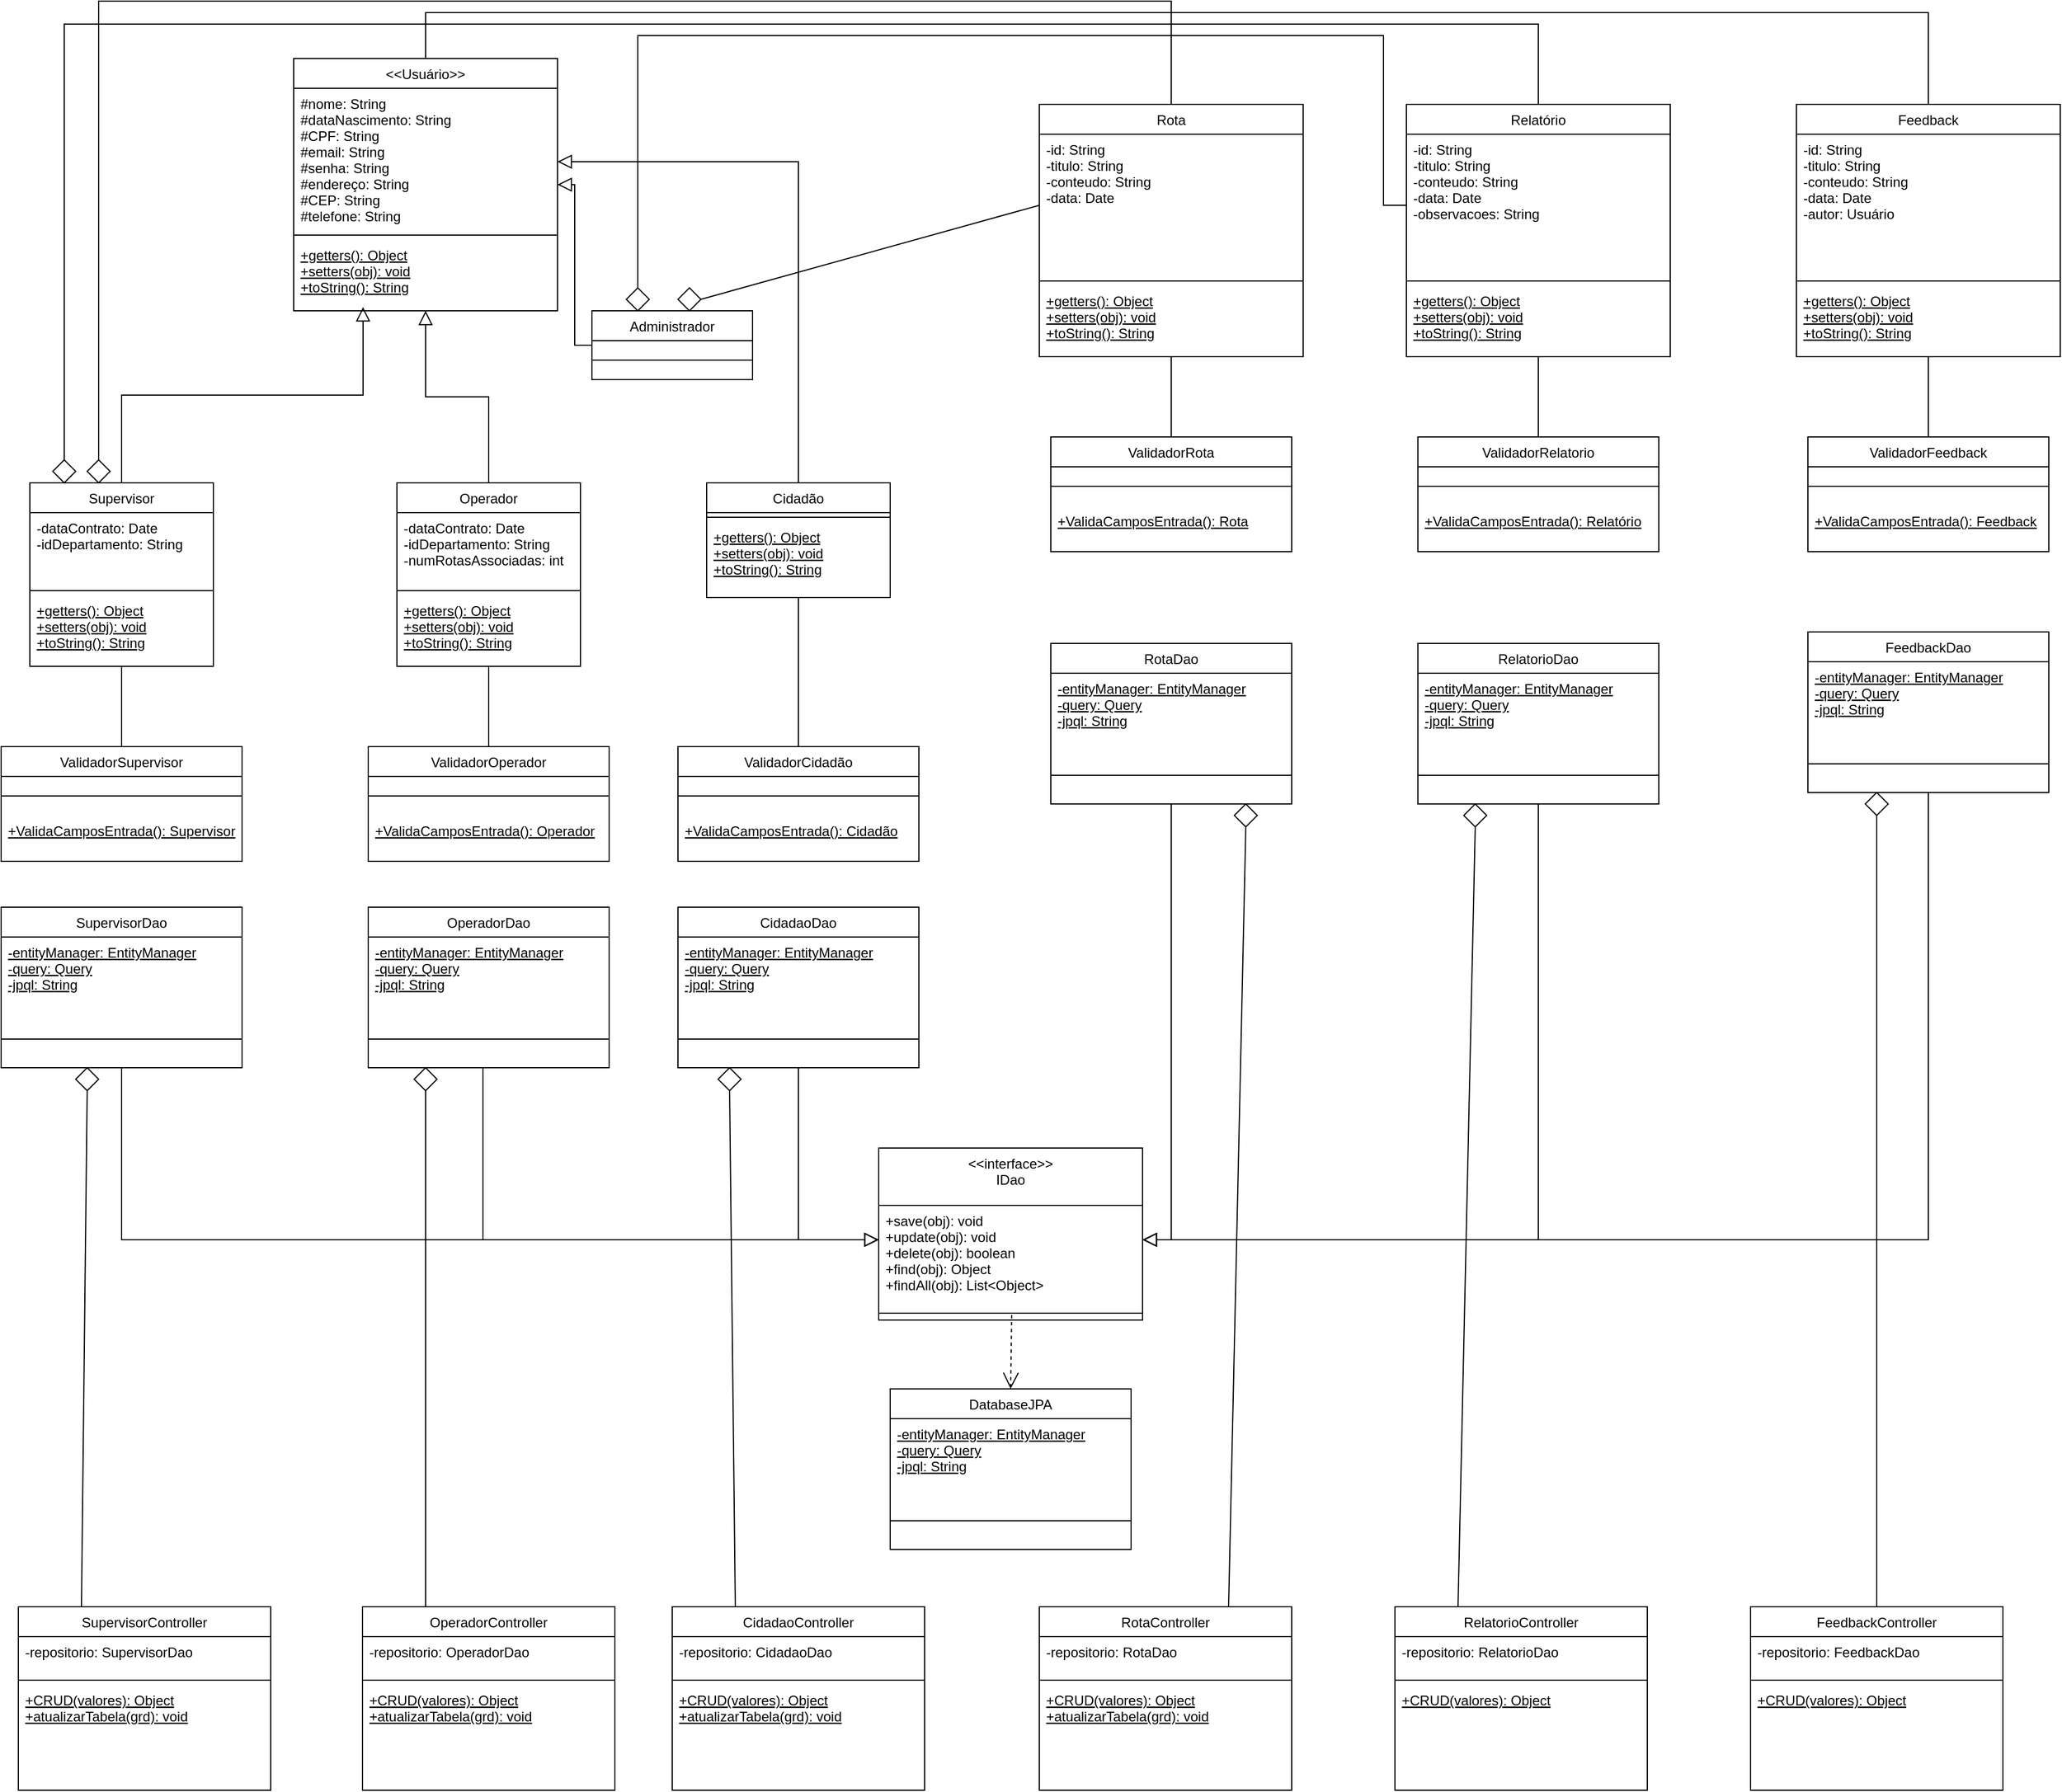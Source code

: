 <mxfile version="24.8.4">
  <diagram id="C5RBs43oDa-KdzZeNtuy" name="Page-1">
    <mxGraphModel dx="1885" dy="1033" grid="1" gridSize="10" guides="1" tooltips="1" connect="1" arrows="1" fold="1" page="1" pageScale="1" pageWidth="3300" pageHeight="4681" math="0" shadow="0">
      <root>
        <mxCell id="WIyWlLk6GJQsqaUBKTNV-0" />
        <mxCell id="WIyWlLk6GJQsqaUBKTNV-1" parent="WIyWlLk6GJQsqaUBKTNV-0" />
        <mxCell id="Er0_yB_5rbTC_ETRwour-0" value="&lt;&lt;Usuário&gt;&gt;" style="swimlane;fontStyle=0;align=center;verticalAlign=top;childLayout=stackLayout;horizontal=1;startSize=26;horizontalStack=0;resizeParent=1;resizeLast=0;collapsible=1;marginBottom=0;rounded=0;shadow=0;strokeWidth=1;" vertex="1" parent="WIyWlLk6GJQsqaUBKTNV-1">
          <mxGeometry x="840" y="60" width="230" height="220" as="geometry">
            <mxRectangle x="130" y="380" width="160" height="26" as="alternateBounds" />
          </mxGeometry>
        </mxCell>
        <mxCell id="Er0_yB_5rbTC_ETRwour-1" value="#nome: String&#xa;#dataNascimento: String&#xa;#CPF: String&#xa;#email: String&#xa;#senha: String&#xa;#endereço: String&#xa;#CEP: String&#xa;#telefone: String" style="text;align=left;verticalAlign=top;spacingLeft=4;spacingRight=4;overflow=hidden;rotatable=0;points=[[0,0.5],[1,0.5]];portConstraint=eastwest;" vertex="1" parent="Er0_yB_5rbTC_ETRwour-0">
          <mxGeometry y="26" width="230" height="124" as="geometry" />
        </mxCell>
        <mxCell id="Er0_yB_5rbTC_ETRwour-3" value="" style="line;html=1;strokeWidth=1;align=left;verticalAlign=middle;spacingTop=-1;spacingLeft=3;spacingRight=3;rotatable=0;labelPosition=right;points=[];portConstraint=eastwest;" vertex="1" parent="Er0_yB_5rbTC_ETRwour-0">
          <mxGeometry y="150" width="230" height="8" as="geometry" />
        </mxCell>
        <mxCell id="Er0_yB_5rbTC_ETRwour-4" value="+getters(): Object&#xa;+setters(obj): void&#xa;+toString(): String&#xa;" style="text;align=left;verticalAlign=top;spacingLeft=4;spacingRight=4;overflow=hidden;rotatable=0;points=[[0,0.5],[1,0.5]];portConstraint=eastwest;fontStyle=4" vertex="1" parent="Er0_yB_5rbTC_ETRwour-0">
          <mxGeometry y="158" width="230" height="62" as="geometry" />
        </mxCell>
        <mxCell id="Er0_yB_5rbTC_ETRwour-6" value="" style="endArrow=block;endSize=10;endFill=0;shadow=0;strokeWidth=1;rounded=0;curved=0;edgeStyle=elbowEdgeStyle;elbow=vertical;" edge="1" parent="WIyWlLk6GJQsqaUBKTNV-1" source="Er0_yB_5rbTC_ETRwour-7" target="Er0_yB_5rbTC_ETRwour-0">
          <mxGeometry width="160" relative="1" as="geometry">
            <mxPoint x="490" y="410" as="sourcePoint" />
            <mxPoint x="660" y="310" as="targetPoint" />
          </mxGeometry>
        </mxCell>
        <mxCell id="Er0_yB_5rbTC_ETRwour-7" value="Administrador" style="swimlane;fontStyle=0;align=center;verticalAlign=top;childLayout=stackLayout;horizontal=1;startSize=26;horizontalStack=0;resizeParent=1;resizeLast=0;collapsible=1;marginBottom=0;rounded=0;shadow=0;strokeWidth=1;" vertex="1" parent="WIyWlLk6GJQsqaUBKTNV-1">
          <mxGeometry x="1100" y="280" width="140" height="60" as="geometry">
            <mxRectangle x="130" y="380" width="160" height="26" as="alternateBounds" />
          </mxGeometry>
        </mxCell>
        <mxCell id="Er0_yB_5rbTC_ETRwour-10" value="" style="line;html=1;strokeWidth=1;align=left;verticalAlign=middle;spacingTop=-1;spacingLeft=3;spacingRight=3;rotatable=0;labelPosition=right;points=[];portConstraint=eastwest;" vertex="1" parent="Er0_yB_5rbTC_ETRwour-7">
          <mxGeometry y="26" width="140" height="34" as="geometry" />
        </mxCell>
        <mxCell id="Er0_yB_5rbTC_ETRwour-14" value="" style="endArrow=block;endSize=10;endFill=0;shadow=0;strokeWidth=1;rounded=0;curved=0;edgeStyle=elbowEdgeStyle;elbow=vertical;entryX=0.263;entryY=0.948;entryDx=0;entryDy=0;entryPerimeter=0;" edge="1" parent="WIyWlLk6GJQsqaUBKTNV-1" source="Er0_yB_5rbTC_ETRwour-15" target="Er0_yB_5rbTC_ETRwour-4">
          <mxGeometry width="160" relative="1" as="geometry">
            <mxPoint x="850" y="430" as="sourcePoint" />
            <mxPoint x="995" y="310" as="targetPoint" />
          </mxGeometry>
        </mxCell>
        <mxCell id="Er0_yB_5rbTC_ETRwour-15" value="Supervisor" style="swimlane;fontStyle=0;align=center;verticalAlign=top;childLayout=stackLayout;horizontal=1;startSize=26;horizontalStack=0;resizeParent=1;resizeLast=0;collapsible=1;marginBottom=0;rounded=0;shadow=0;strokeWidth=1;" vertex="1" parent="WIyWlLk6GJQsqaUBKTNV-1">
          <mxGeometry x="610" y="430" width="160" height="160" as="geometry">
            <mxRectangle x="130" y="380" width="160" height="26" as="alternateBounds" />
          </mxGeometry>
        </mxCell>
        <mxCell id="Er0_yB_5rbTC_ETRwour-16" value="-dataContrato: Date&#xa;-idDepartamento: String" style="text;align=left;verticalAlign=top;spacingLeft=4;spacingRight=4;overflow=hidden;rotatable=0;points=[[0,0.5],[1,0.5]];portConstraint=eastwest;" vertex="1" parent="Er0_yB_5rbTC_ETRwour-15">
          <mxGeometry y="26" width="160" height="64" as="geometry" />
        </mxCell>
        <mxCell id="Er0_yB_5rbTC_ETRwour-17" value="" style="line;html=1;strokeWidth=1;align=left;verticalAlign=middle;spacingTop=-1;spacingLeft=3;spacingRight=3;rotatable=0;labelPosition=right;points=[];portConstraint=eastwest;" vertex="1" parent="Er0_yB_5rbTC_ETRwour-15">
          <mxGeometry y="90" width="160" height="8" as="geometry" />
        </mxCell>
        <mxCell id="Er0_yB_5rbTC_ETRwour-18" value="+getters(): Object&#xa;+setters(obj): void&#xa;+toString(): String&#xa;" style="text;align=left;verticalAlign=top;spacingLeft=4;spacingRight=4;overflow=hidden;rotatable=0;points=[[0,0.5],[1,0.5]];portConstraint=eastwest;fontStyle=4" vertex="1" parent="Er0_yB_5rbTC_ETRwour-15">
          <mxGeometry y="98" width="160" height="62" as="geometry" />
        </mxCell>
        <mxCell id="Er0_yB_5rbTC_ETRwour-19" value="" style="endArrow=block;endSize=10;endFill=0;shadow=0;strokeWidth=1;rounded=0;curved=0;edgeStyle=elbowEdgeStyle;elbow=vertical;" edge="1" parent="WIyWlLk6GJQsqaUBKTNV-1" source="Er0_yB_5rbTC_ETRwour-20" target="Er0_yB_5rbTC_ETRwour-0">
          <mxGeometry width="160" relative="1" as="geometry">
            <mxPoint x="1295" y="440" as="sourcePoint" />
            <mxPoint x="690" y="290" as="targetPoint" />
          </mxGeometry>
        </mxCell>
        <mxCell id="Er0_yB_5rbTC_ETRwour-20" value="Operador" style="swimlane;fontStyle=0;align=center;verticalAlign=top;childLayout=stackLayout;horizontal=1;startSize=26;horizontalStack=0;resizeParent=1;resizeLast=0;collapsible=1;marginBottom=0;rounded=0;shadow=0;strokeWidth=1;" vertex="1" parent="WIyWlLk6GJQsqaUBKTNV-1">
          <mxGeometry x="930" y="430" width="160" height="160" as="geometry">
            <mxRectangle x="130" y="380" width="160" height="26" as="alternateBounds" />
          </mxGeometry>
        </mxCell>
        <mxCell id="Er0_yB_5rbTC_ETRwour-21" value="-dataContrato: Date&#xa;-idDepartamento: String&#xa;-numRotasAssociadas: int" style="text;align=left;verticalAlign=top;spacingLeft=4;spacingRight=4;overflow=hidden;rotatable=0;points=[[0,0.5],[1,0.5]];portConstraint=eastwest;" vertex="1" parent="Er0_yB_5rbTC_ETRwour-20">
          <mxGeometry y="26" width="160" height="64" as="geometry" />
        </mxCell>
        <mxCell id="Er0_yB_5rbTC_ETRwour-22" value="" style="line;html=1;strokeWidth=1;align=left;verticalAlign=middle;spacingTop=-1;spacingLeft=3;spacingRight=3;rotatable=0;labelPosition=right;points=[];portConstraint=eastwest;" vertex="1" parent="Er0_yB_5rbTC_ETRwour-20">
          <mxGeometry y="90" width="160" height="8" as="geometry" />
        </mxCell>
        <mxCell id="Er0_yB_5rbTC_ETRwour-23" value="+getters(): Object&#xa;+setters(obj): void&#xa;+toString(): String&#xa;" style="text;align=left;verticalAlign=top;spacingLeft=4;spacingRight=4;overflow=hidden;rotatable=0;points=[[0,0.5],[1,0.5]];portConstraint=eastwest;fontStyle=4" vertex="1" parent="Er0_yB_5rbTC_ETRwour-20">
          <mxGeometry y="98" width="160" height="62" as="geometry" />
        </mxCell>
        <mxCell id="Er0_yB_5rbTC_ETRwour-28" value="" style="endArrow=block;endSize=10;endFill=0;shadow=0;strokeWidth=1;rounded=0;curved=0;edgeStyle=elbowEdgeStyle;elbow=vertical;exitX=0.5;exitY=0;exitDx=0;exitDy=0;" edge="1" parent="WIyWlLk6GJQsqaUBKTNV-1" source="Er0_yB_5rbTC_ETRwour-30" target="Er0_yB_5rbTC_ETRwour-1">
          <mxGeometry width="160" relative="1" as="geometry">
            <mxPoint x="965" y="220" as="sourcePoint" />
            <mxPoint x="800" y="80" as="targetPoint" />
            <Array as="points">
              <mxPoint x="1280" y="150" />
            </Array>
          </mxGeometry>
        </mxCell>
        <mxCell id="Er0_yB_5rbTC_ETRwour-30" value="Cidadão" style="swimlane;fontStyle=0;align=center;verticalAlign=top;childLayout=stackLayout;horizontal=1;startSize=26;horizontalStack=0;resizeParent=1;resizeLast=0;collapsible=1;marginBottom=0;rounded=0;shadow=0;strokeWidth=1;" vertex="1" parent="WIyWlLk6GJQsqaUBKTNV-1">
          <mxGeometry x="1200" y="430" width="160" height="100" as="geometry">
            <mxRectangle x="130" y="380" width="160" height="26" as="alternateBounds" />
          </mxGeometry>
        </mxCell>
        <mxCell id="Er0_yB_5rbTC_ETRwour-32" value="" style="line;html=1;strokeWidth=1;align=left;verticalAlign=middle;spacingTop=-1;spacingLeft=3;spacingRight=3;rotatable=0;labelPosition=right;points=[];portConstraint=eastwest;" vertex="1" parent="Er0_yB_5rbTC_ETRwour-30">
          <mxGeometry y="26" width="160" height="8" as="geometry" />
        </mxCell>
        <mxCell id="Er0_yB_5rbTC_ETRwour-33" value="+getters(): Object&#xa;+setters(obj): void&#xa;+toString(): String&#xa;" style="text;align=left;verticalAlign=top;spacingLeft=4;spacingRight=4;overflow=hidden;rotatable=0;points=[[0,0.5],[1,0.5]];portConstraint=eastwest;fontStyle=4" vertex="1" parent="Er0_yB_5rbTC_ETRwour-30">
          <mxGeometry y="34" width="160" height="62" as="geometry" />
        </mxCell>
        <mxCell id="Er0_yB_5rbTC_ETRwour-35" value="ValidadorOperador" style="swimlane;fontStyle=0;align=center;verticalAlign=top;childLayout=stackLayout;horizontal=1;startSize=26;horizontalStack=0;resizeParent=1;resizeLast=0;collapsible=1;marginBottom=0;rounded=0;shadow=0;strokeWidth=1;" vertex="1" parent="WIyWlLk6GJQsqaUBKTNV-1">
          <mxGeometry x="905" y="660" width="210" height="100" as="geometry">
            <mxRectangle x="130" y="380" width="160" height="26" as="alternateBounds" />
          </mxGeometry>
        </mxCell>
        <mxCell id="Er0_yB_5rbTC_ETRwour-36" value="" style="line;html=1;strokeWidth=1;align=left;verticalAlign=middle;spacingTop=-1;spacingLeft=3;spacingRight=3;rotatable=0;labelPosition=right;points=[];portConstraint=eastwest;" vertex="1" parent="Er0_yB_5rbTC_ETRwour-35">
          <mxGeometry y="26" width="210" height="34" as="geometry" />
        </mxCell>
        <mxCell id="Er0_yB_5rbTC_ETRwour-37" value="+ValidaCamposEntrada(): Operador&#xa;" style="text;align=left;verticalAlign=top;spacingLeft=4;spacingRight=4;overflow=hidden;rotatable=0;points=[[0,0.5],[1,0.5]];portConstraint=eastwest;fontStyle=4" vertex="1" parent="Er0_yB_5rbTC_ETRwour-35">
          <mxGeometry y="60" width="210" height="30" as="geometry" />
        </mxCell>
        <mxCell id="Er0_yB_5rbTC_ETRwour-38" value="ValidadorSupervisor" style="swimlane;fontStyle=0;align=center;verticalAlign=top;childLayout=stackLayout;horizontal=1;startSize=26;horizontalStack=0;resizeParent=1;resizeLast=0;collapsible=1;marginBottom=0;rounded=0;shadow=0;strokeWidth=1;" vertex="1" parent="WIyWlLk6GJQsqaUBKTNV-1">
          <mxGeometry x="585" y="660" width="210" height="100" as="geometry">
            <mxRectangle x="130" y="380" width="160" height="26" as="alternateBounds" />
          </mxGeometry>
        </mxCell>
        <mxCell id="Er0_yB_5rbTC_ETRwour-39" value="" style="line;html=1;strokeWidth=1;align=left;verticalAlign=middle;spacingTop=-1;spacingLeft=3;spacingRight=3;rotatable=0;labelPosition=right;points=[];portConstraint=eastwest;" vertex="1" parent="Er0_yB_5rbTC_ETRwour-38">
          <mxGeometry y="26" width="210" height="34" as="geometry" />
        </mxCell>
        <mxCell id="Er0_yB_5rbTC_ETRwour-40" value="+ValidaCamposEntrada(): Supervisor&#xa;" style="text;align=left;verticalAlign=top;spacingLeft=4;spacingRight=4;overflow=hidden;rotatable=0;points=[[0,0.5],[1,0.5]];portConstraint=eastwest;fontStyle=4" vertex="1" parent="Er0_yB_5rbTC_ETRwour-38">
          <mxGeometry y="60" width="210" height="30" as="geometry" />
        </mxCell>
        <mxCell id="Er0_yB_5rbTC_ETRwour-41" value="ValidadorCidadão" style="swimlane;fontStyle=0;align=center;verticalAlign=top;childLayout=stackLayout;horizontal=1;startSize=26;horizontalStack=0;resizeParent=1;resizeLast=0;collapsible=1;marginBottom=0;rounded=0;shadow=0;strokeWidth=1;" vertex="1" parent="WIyWlLk6GJQsqaUBKTNV-1">
          <mxGeometry x="1175" y="660" width="210" height="100" as="geometry">
            <mxRectangle x="130" y="380" width="160" height="26" as="alternateBounds" />
          </mxGeometry>
        </mxCell>
        <mxCell id="Er0_yB_5rbTC_ETRwour-42" value="" style="line;html=1;strokeWidth=1;align=left;verticalAlign=middle;spacingTop=-1;spacingLeft=3;spacingRight=3;rotatable=0;labelPosition=right;points=[];portConstraint=eastwest;" vertex="1" parent="Er0_yB_5rbTC_ETRwour-41">
          <mxGeometry y="26" width="210" height="34" as="geometry" />
        </mxCell>
        <mxCell id="Er0_yB_5rbTC_ETRwour-43" value="+ValidaCamposEntrada(): Cidadão&#xa;" style="text;align=left;verticalAlign=top;spacingLeft=4;spacingRight=4;overflow=hidden;rotatable=0;points=[[0,0.5],[1,0.5]];portConstraint=eastwest;fontStyle=4" vertex="1" parent="Er0_yB_5rbTC_ETRwour-41">
          <mxGeometry y="60" width="210" height="30" as="geometry" />
        </mxCell>
        <mxCell id="Er0_yB_5rbTC_ETRwour-44" value="" style="endArrow=none;html=1;rounded=0;exitX=0.5;exitY=0;exitDx=0;exitDy=0;entryX=0.5;entryY=1;entryDx=0;entryDy=0;entryPerimeter=0;" edge="1" parent="WIyWlLk6GJQsqaUBKTNV-1" source="Er0_yB_5rbTC_ETRwour-38" target="Er0_yB_5rbTC_ETRwour-18">
          <mxGeometry width="50" height="50" relative="1" as="geometry">
            <mxPoint x="970" y="620" as="sourcePoint" />
            <mxPoint x="1020" y="570" as="targetPoint" />
          </mxGeometry>
        </mxCell>
        <mxCell id="Er0_yB_5rbTC_ETRwour-45" value="" style="endArrow=none;html=1;rounded=0;" edge="1" parent="WIyWlLk6GJQsqaUBKTNV-1" source="Er0_yB_5rbTC_ETRwour-35" target="Er0_yB_5rbTC_ETRwour-23">
          <mxGeometry width="50" height="50" relative="1" as="geometry">
            <mxPoint x="970" y="620" as="sourcePoint" />
            <mxPoint x="1020" y="570" as="targetPoint" />
          </mxGeometry>
        </mxCell>
        <mxCell id="Er0_yB_5rbTC_ETRwour-46" value="" style="endArrow=none;html=1;rounded=0;entryX=0.5;entryY=1;entryDx=0;entryDy=0;" edge="1" parent="WIyWlLk6GJQsqaUBKTNV-1" source="Er0_yB_5rbTC_ETRwour-41" target="Er0_yB_5rbTC_ETRwour-30">
          <mxGeometry width="50" height="50" relative="1" as="geometry">
            <mxPoint x="1260" y="640" as="sourcePoint" />
            <mxPoint x="1310" y="590" as="targetPoint" />
          </mxGeometry>
        </mxCell>
        <mxCell id="Er0_yB_5rbTC_ETRwour-47" value="Feedback" style="swimlane;fontStyle=0;align=center;verticalAlign=top;childLayout=stackLayout;horizontal=1;startSize=26;horizontalStack=0;resizeParent=1;resizeLast=0;collapsible=1;marginBottom=0;rounded=0;shadow=0;strokeWidth=1;" vertex="1" parent="WIyWlLk6GJQsqaUBKTNV-1">
          <mxGeometry x="2150" y="100" width="230" height="220" as="geometry">
            <mxRectangle x="130" y="380" width="160" height="26" as="alternateBounds" />
          </mxGeometry>
        </mxCell>
        <mxCell id="Er0_yB_5rbTC_ETRwour-48" value="-id: String&#xa;-titulo: String&#xa;-conteudo: String&#xa;-data: Date&#xa;-autor: Usuário" style="text;align=left;verticalAlign=top;spacingLeft=4;spacingRight=4;overflow=hidden;rotatable=0;points=[[0,0.5],[1,0.5]];portConstraint=eastwest;" vertex="1" parent="Er0_yB_5rbTC_ETRwour-47">
          <mxGeometry y="26" width="230" height="124" as="geometry" />
        </mxCell>
        <mxCell id="Er0_yB_5rbTC_ETRwour-49" value="" style="line;html=1;strokeWidth=1;align=left;verticalAlign=middle;spacingTop=-1;spacingLeft=3;spacingRight=3;rotatable=0;labelPosition=right;points=[];portConstraint=eastwest;" vertex="1" parent="Er0_yB_5rbTC_ETRwour-47">
          <mxGeometry y="150" width="230" height="8" as="geometry" />
        </mxCell>
        <mxCell id="Er0_yB_5rbTC_ETRwour-50" value="+getters(): Object&#xa;+setters(obj): void&#xa;+toString(): String&#xa;" style="text;align=left;verticalAlign=top;spacingLeft=4;spacingRight=4;overflow=hidden;rotatable=0;points=[[0,0.5],[1,0.5]];portConstraint=eastwest;fontStyle=4" vertex="1" parent="Er0_yB_5rbTC_ETRwour-47">
          <mxGeometry y="158" width="230" height="62" as="geometry" />
        </mxCell>
        <mxCell id="Er0_yB_5rbTC_ETRwour-51" value="ValidadorFeedback" style="swimlane;fontStyle=0;align=center;verticalAlign=top;childLayout=stackLayout;horizontal=1;startSize=26;horizontalStack=0;resizeParent=1;resizeLast=0;collapsible=1;marginBottom=0;rounded=0;shadow=0;strokeWidth=1;" vertex="1" parent="WIyWlLk6GJQsqaUBKTNV-1">
          <mxGeometry x="2160" y="390" width="210" height="100" as="geometry">
            <mxRectangle x="130" y="380" width="160" height="26" as="alternateBounds" />
          </mxGeometry>
        </mxCell>
        <mxCell id="Er0_yB_5rbTC_ETRwour-52" value="" style="line;html=1;strokeWidth=1;align=left;verticalAlign=middle;spacingTop=-1;spacingLeft=3;spacingRight=3;rotatable=0;labelPosition=right;points=[];portConstraint=eastwest;" vertex="1" parent="Er0_yB_5rbTC_ETRwour-51">
          <mxGeometry y="26" width="210" height="34" as="geometry" />
        </mxCell>
        <mxCell id="Er0_yB_5rbTC_ETRwour-53" value="+ValidaCamposEntrada(): Feedback&#xa;" style="text;align=left;verticalAlign=top;spacingLeft=4;spacingRight=4;overflow=hidden;rotatable=0;points=[[0,0.5],[1,0.5]];portConstraint=eastwest;fontStyle=4" vertex="1" parent="Er0_yB_5rbTC_ETRwour-51">
          <mxGeometry y="60" width="210" height="30" as="geometry" />
        </mxCell>
        <mxCell id="Er0_yB_5rbTC_ETRwour-54" value="" style="endArrow=none;html=1;rounded=0;" edge="1" parent="WIyWlLk6GJQsqaUBKTNV-1" source="Er0_yB_5rbTC_ETRwour-51" target="Er0_yB_5rbTC_ETRwour-50">
          <mxGeometry width="50" height="50" relative="1" as="geometry">
            <mxPoint x="2264" y="390" as="sourcePoint" />
            <mxPoint x="2264" y="350" as="targetPoint" />
          </mxGeometry>
        </mxCell>
        <mxCell id="Er0_yB_5rbTC_ETRwour-55" value="Rota" style="swimlane;fontStyle=0;align=center;verticalAlign=top;childLayout=stackLayout;horizontal=1;startSize=26;horizontalStack=0;resizeParent=1;resizeLast=0;collapsible=1;marginBottom=0;rounded=0;shadow=0;strokeWidth=1;" vertex="1" parent="WIyWlLk6GJQsqaUBKTNV-1">
          <mxGeometry x="1490" y="100" width="230" height="220" as="geometry">
            <mxRectangle x="130" y="380" width="160" height="26" as="alternateBounds" />
          </mxGeometry>
        </mxCell>
        <mxCell id="Er0_yB_5rbTC_ETRwour-56" value="-id: String&#xa;-titulo: String&#xa;-conteudo: String&#xa;-data: Date&#xa;" style="text;align=left;verticalAlign=top;spacingLeft=4;spacingRight=4;overflow=hidden;rotatable=0;points=[[0,0.5],[1,0.5]];portConstraint=eastwest;" vertex="1" parent="Er0_yB_5rbTC_ETRwour-55">
          <mxGeometry y="26" width="230" height="124" as="geometry" />
        </mxCell>
        <mxCell id="Er0_yB_5rbTC_ETRwour-57" value="" style="line;html=1;strokeWidth=1;align=left;verticalAlign=middle;spacingTop=-1;spacingLeft=3;spacingRight=3;rotatable=0;labelPosition=right;points=[];portConstraint=eastwest;" vertex="1" parent="Er0_yB_5rbTC_ETRwour-55">
          <mxGeometry y="150" width="230" height="8" as="geometry" />
        </mxCell>
        <mxCell id="Er0_yB_5rbTC_ETRwour-58" value="+getters(): Object&#xa;+setters(obj): void&#xa;+toString(): String&#xa;" style="text;align=left;verticalAlign=top;spacingLeft=4;spacingRight=4;overflow=hidden;rotatable=0;points=[[0,0.5],[1,0.5]];portConstraint=eastwest;fontStyle=4" vertex="1" parent="Er0_yB_5rbTC_ETRwour-55">
          <mxGeometry y="158" width="230" height="62" as="geometry" />
        </mxCell>
        <mxCell id="Er0_yB_5rbTC_ETRwour-59" value="ValidadorRota" style="swimlane;fontStyle=0;align=center;verticalAlign=top;childLayout=stackLayout;horizontal=1;startSize=26;horizontalStack=0;resizeParent=1;resizeLast=0;collapsible=1;marginBottom=0;rounded=0;shadow=0;strokeWidth=1;" vertex="1" parent="WIyWlLk6GJQsqaUBKTNV-1">
          <mxGeometry x="1500" y="390" width="210" height="100" as="geometry">
            <mxRectangle x="130" y="380" width="160" height="26" as="alternateBounds" />
          </mxGeometry>
        </mxCell>
        <mxCell id="Er0_yB_5rbTC_ETRwour-60" value="" style="line;html=1;strokeWidth=1;align=left;verticalAlign=middle;spacingTop=-1;spacingLeft=3;spacingRight=3;rotatable=0;labelPosition=right;points=[];portConstraint=eastwest;" vertex="1" parent="Er0_yB_5rbTC_ETRwour-59">
          <mxGeometry y="26" width="210" height="34" as="geometry" />
        </mxCell>
        <mxCell id="Er0_yB_5rbTC_ETRwour-61" value="+ValidaCamposEntrada(): Rota&#xa;" style="text;align=left;verticalAlign=top;spacingLeft=4;spacingRight=4;overflow=hidden;rotatable=0;points=[[0,0.5],[1,0.5]];portConstraint=eastwest;fontStyle=4" vertex="1" parent="Er0_yB_5rbTC_ETRwour-59">
          <mxGeometry y="60" width="210" height="30" as="geometry" />
        </mxCell>
        <mxCell id="Er0_yB_5rbTC_ETRwour-62" value="" style="endArrow=none;html=1;rounded=0;" edge="1" parent="WIyWlLk6GJQsqaUBKTNV-1" source="Er0_yB_5rbTC_ETRwour-59" target="Er0_yB_5rbTC_ETRwour-58">
          <mxGeometry width="50" height="50" relative="1" as="geometry">
            <mxPoint x="1604" y="390" as="sourcePoint" />
            <mxPoint x="1604" y="350" as="targetPoint" />
          </mxGeometry>
        </mxCell>
        <mxCell id="Er0_yB_5rbTC_ETRwour-63" value="Relatório" style="swimlane;fontStyle=0;align=center;verticalAlign=top;childLayout=stackLayout;horizontal=1;startSize=26;horizontalStack=0;resizeParent=1;resizeLast=0;collapsible=1;marginBottom=0;rounded=0;shadow=0;strokeWidth=1;" vertex="1" parent="WIyWlLk6GJQsqaUBKTNV-1">
          <mxGeometry x="1810" y="100" width="230" height="220" as="geometry">
            <mxRectangle x="130" y="380" width="160" height="26" as="alternateBounds" />
          </mxGeometry>
        </mxCell>
        <mxCell id="Er0_yB_5rbTC_ETRwour-64" value="-id: String&#xa;-titulo: String&#xa;-conteudo: String&#xa;-data: Date&#xa;-observacoes: String" style="text;align=left;verticalAlign=top;spacingLeft=4;spacingRight=4;overflow=hidden;rotatable=0;points=[[0,0.5],[1,0.5]];portConstraint=eastwest;" vertex="1" parent="Er0_yB_5rbTC_ETRwour-63">
          <mxGeometry y="26" width="230" height="124" as="geometry" />
        </mxCell>
        <mxCell id="Er0_yB_5rbTC_ETRwour-65" value="" style="line;html=1;strokeWidth=1;align=left;verticalAlign=middle;spacingTop=-1;spacingLeft=3;spacingRight=3;rotatable=0;labelPosition=right;points=[];portConstraint=eastwest;" vertex="1" parent="Er0_yB_5rbTC_ETRwour-63">
          <mxGeometry y="150" width="230" height="8" as="geometry" />
        </mxCell>
        <mxCell id="Er0_yB_5rbTC_ETRwour-66" value="+getters(): Object&#xa;+setters(obj): void&#xa;+toString(): String&#xa;" style="text;align=left;verticalAlign=top;spacingLeft=4;spacingRight=4;overflow=hidden;rotatable=0;points=[[0,0.5],[1,0.5]];portConstraint=eastwest;fontStyle=4" vertex="1" parent="Er0_yB_5rbTC_ETRwour-63">
          <mxGeometry y="158" width="230" height="62" as="geometry" />
        </mxCell>
        <mxCell id="Er0_yB_5rbTC_ETRwour-67" value="ValidadorRelatorio" style="swimlane;fontStyle=0;align=center;verticalAlign=top;childLayout=stackLayout;horizontal=1;startSize=26;horizontalStack=0;resizeParent=1;resizeLast=0;collapsible=1;marginBottom=0;rounded=0;shadow=0;strokeWidth=1;" vertex="1" parent="WIyWlLk6GJQsqaUBKTNV-1">
          <mxGeometry x="1820" y="390" width="210" height="100" as="geometry">
            <mxRectangle x="130" y="380" width="160" height="26" as="alternateBounds" />
          </mxGeometry>
        </mxCell>
        <mxCell id="Er0_yB_5rbTC_ETRwour-68" value="" style="line;html=1;strokeWidth=1;align=left;verticalAlign=middle;spacingTop=-1;spacingLeft=3;spacingRight=3;rotatable=0;labelPosition=right;points=[];portConstraint=eastwest;" vertex="1" parent="Er0_yB_5rbTC_ETRwour-67">
          <mxGeometry y="26" width="210" height="34" as="geometry" />
        </mxCell>
        <mxCell id="Er0_yB_5rbTC_ETRwour-69" value="+ValidaCamposEntrada(): Relatório&#xa;" style="text;align=left;verticalAlign=top;spacingLeft=4;spacingRight=4;overflow=hidden;rotatable=0;points=[[0,0.5],[1,0.5]];portConstraint=eastwest;fontStyle=4" vertex="1" parent="Er0_yB_5rbTC_ETRwour-67">
          <mxGeometry y="60" width="210" height="30" as="geometry" />
        </mxCell>
        <mxCell id="Er0_yB_5rbTC_ETRwour-70" value="" style="endArrow=none;html=1;rounded=0;" edge="1" parent="WIyWlLk6GJQsqaUBKTNV-1" source="Er0_yB_5rbTC_ETRwour-67" target="Er0_yB_5rbTC_ETRwour-66">
          <mxGeometry width="50" height="50" relative="1" as="geometry">
            <mxPoint x="1924" y="390" as="sourcePoint" />
            <mxPoint x="1924" y="350" as="targetPoint" />
          </mxGeometry>
        </mxCell>
        <mxCell id="Er0_yB_5rbTC_ETRwour-71" value="" style="rhombus;whiteSpace=wrap;html=1;" vertex="1" parent="WIyWlLk6GJQsqaUBKTNV-1">
          <mxGeometry x="630" y="410" width="20" height="20" as="geometry" />
        </mxCell>
        <mxCell id="Er0_yB_5rbTC_ETRwour-72" value="" style="endArrow=none;html=1;rounded=0;exitX=0.5;exitY=0;exitDx=0;exitDy=0;entryX=0.5;entryY=0;entryDx=0;entryDy=0;" edge="1" parent="WIyWlLk6GJQsqaUBKTNV-1" source="Er0_yB_5rbTC_ETRwour-71" target="Er0_yB_5rbTC_ETRwour-63">
          <mxGeometry width="50" height="50" relative="1" as="geometry">
            <mxPoint x="1470" y="530" as="sourcePoint" />
            <mxPoint x="1520" y="480" as="targetPoint" />
            <Array as="points">
              <mxPoint x="640" y="30" />
              <mxPoint x="1925" y="30" />
            </Array>
          </mxGeometry>
        </mxCell>
        <mxCell id="Er0_yB_5rbTC_ETRwour-73" value="" style="rhombus;whiteSpace=wrap;html=1;" vertex="1" parent="WIyWlLk6GJQsqaUBKTNV-1">
          <mxGeometry x="1130" y="260" width="20" height="20" as="geometry" />
        </mxCell>
        <mxCell id="Er0_yB_5rbTC_ETRwour-74" value="" style="endArrow=none;html=1;rounded=0;exitX=0.5;exitY=0;exitDx=0;exitDy=0;entryX=0;entryY=0.5;entryDx=0;entryDy=0;" edge="1" parent="WIyWlLk6GJQsqaUBKTNV-1" source="Er0_yB_5rbTC_ETRwour-73" target="Er0_yB_5rbTC_ETRwour-64">
          <mxGeometry width="50" height="50" relative="1" as="geometry">
            <mxPoint x="650" y="420" as="sourcePoint" />
            <mxPoint x="1935" y="110" as="targetPoint" />
            <Array as="points">
              <mxPoint x="1140" y="40" />
              <mxPoint x="1790" y="40" />
              <mxPoint x="1790" y="188" />
            </Array>
          </mxGeometry>
        </mxCell>
        <mxCell id="Er0_yB_5rbTC_ETRwour-75" value="" style="rhombus;whiteSpace=wrap;html=1;" vertex="1" parent="WIyWlLk6GJQsqaUBKTNV-1">
          <mxGeometry x="660" y="410" width="20" height="20" as="geometry" />
        </mxCell>
        <mxCell id="Er0_yB_5rbTC_ETRwour-76" value="" style="rhombus;whiteSpace=wrap;html=1;" vertex="1" parent="WIyWlLk6GJQsqaUBKTNV-1">
          <mxGeometry x="1175" y="260" width="20" height="20" as="geometry" />
        </mxCell>
        <mxCell id="Er0_yB_5rbTC_ETRwour-77" value="" style="endArrow=none;html=1;rounded=0;exitX=1;exitY=0.5;exitDx=0;exitDy=0;entryX=0;entryY=0.5;entryDx=0;entryDy=0;" edge="1" parent="WIyWlLk6GJQsqaUBKTNV-1" source="Er0_yB_5rbTC_ETRwour-76" target="Er0_yB_5rbTC_ETRwour-56">
          <mxGeometry width="50" height="50" relative="1" as="geometry">
            <mxPoint x="1470" y="530" as="sourcePoint" />
            <mxPoint x="1520" y="480" as="targetPoint" />
          </mxGeometry>
        </mxCell>
        <mxCell id="Er0_yB_5rbTC_ETRwour-78" value="" style="endArrow=none;html=1;rounded=0;exitX=0.5;exitY=0;exitDx=0;exitDy=0;entryX=0.5;entryY=0;entryDx=0;entryDy=0;" edge="1" parent="WIyWlLk6GJQsqaUBKTNV-1" source="Er0_yB_5rbTC_ETRwour-75" target="Er0_yB_5rbTC_ETRwour-55">
          <mxGeometry width="50" height="50" relative="1" as="geometry">
            <mxPoint x="1470" y="530" as="sourcePoint" />
            <mxPoint x="1520" y="480" as="targetPoint" />
            <Array as="points">
              <mxPoint x="670" y="10" />
              <mxPoint x="1605" y="10" />
            </Array>
          </mxGeometry>
        </mxCell>
        <mxCell id="Er0_yB_5rbTC_ETRwour-79" value="" style="endArrow=none;html=1;rounded=0;exitX=0.5;exitY=0;exitDx=0;exitDy=0;entryX=0.5;entryY=0;entryDx=0;entryDy=0;" edge="1" parent="WIyWlLk6GJQsqaUBKTNV-1" source="Er0_yB_5rbTC_ETRwour-47" target="Er0_yB_5rbTC_ETRwour-0">
          <mxGeometry width="50" height="50" relative="1" as="geometry">
            <mxPoint x="1470" y="530" as="sourcePoint" />
            <mxPoint x="1520" y="480" as="targetPoint" />
            <Array as="points">
              <mxPoint x="2265" y="20" />
              <mxPoint x="955" y="20" />
            </Array>
          </mxGeometry>
        </mxCell>
        <mxCell id="Er0_yB_5rbTC_ETRwour-80" value="SupervisorDao" style="swimlane;fontStyle=0;align=center;verticalAlign=top;childLayout=stackLayout;horizontal=1;startSize=26;horizontalStack=0;resizeParent=1;resizeLast=0;collapsible=1;marginBottom=0;rounded=0;shadow=0;strokeWidth=1;" vertex="1" parent="WIyWlLk6GJQsqaUBKTNV-1">
          <mxGeometry x="585" y="800" width="210" height="140" as="geometry">
            <mxRectangle x="130" y="380" width="160" height="26" as="alternateBounds" />
          </mxGeometry>
        </mxCell>
        <mxCell id="Er0_yB_5rbTC_ETRwour-83" value="-entityManager: EntityManager&#xa;-query: Query&#xa;-jpql: String" style="text;align=left;verticalAlign=top;spacingLeft=4;spacingRight=4;overflow=hidden;rotatable=0;points=[[0,0.5],[1,0.5]];portConstraint=eastwest;fontStyle=4" vertex="1" parent="Er0_yB_5rbTC_ETRwour-80">
          <mxGeometry y="26" width="210" height="64" as="geometry" />
        </mxCell>
        <mxCell id="Er0_yB_5rbTC_ETRwour-81" value="" style="line;html=1;strokeWidth=1;align=left;verticalAlign=middle;spacingTop=-1;spacingLeft=3;spacingRight=3;rotatable=0;labelPosition=right;points=[];portConstraint=eastwest;" vertex="1" parent="Er0_yB_5rbTC_ETRwour-80">
          <mxGeometry y="90" width="210" height="50" as="geometry" />
        </mxCell>
        <mxCell id="Er0_yB_5rbTC_ETRwour-84" value="OperadorDao" style="swimlane;fontStyle=0;align=center;verticalAlign=top;childLayout=stackLayout;horizontal=1;startSize=26;horizontalStack=0;resizeParent=1;resizeLast=0;collapsible=1;marginBottom=0;rounded=0;shadow=0;strokeWidth=1;" vertex="1" parent="WIyWlLk6GJQsqaUBKTNV-1">
          <mxGeometry x="905" y="800" width="210" height="140" as="geometry">
            <mxRectangle x="130" y="380" width="160" height="26" as="alternateBounds" />
          </mxGeometry>
        </mxCell>
        <mxCell id="Er0_yB_5rbTC_ETRwour-85" value="-entityManager: EntityManager&#xa;-query: Query&#xa;-jpql: String" style="text;align=left;verticalAlign=top;spacingLeft=4;spacingRight=4;overflow=hidden;rotatable=0;points=[[0,0.5],[1,0.5]];portConstraint=eastwest;fontStyle=4" vertex="1" parent="Er0_yB_5rbTC_ETRwour-84">
          <mxGeometry y="26" width="210" height="64" as="geometry" />
        </mxCell>
        <mxCell id="Er0_yB_5rbTC_ETRwour-86" value="" style="line;html=1;strokeWidth=1;align=left;verticalAlign=middle;spacingTop=-1;spacingLeft=3;spacingRight=3;rotatable=0;labelPosition=right;points=[];portConstraint=eastwest;" vertex="1" parent="Er0_yB_5rbTC_ETRwour-84">
          <mxGeometry y="90" width="210" height="50" as="geometry" />
        </mxCell>
        <mxCell id="Er0_yB_5rbTC_ETRwour-87" value="CidadaoDao" style="swimlane;fontStyle=0;align=center;verticalAlign=top;childLayout=stackLayout;horizontal=1;startSize=26;horizontalStack=0;resizeParent=1;resizeLast=0;collapsible=1;marginBottom=0;rounded=0;shadow=0;strokeWidth=1;" vertex="1" parent="WIyWlLk6GJQsqaUBKTNV-1">
          <mxGeometry x="1175" y="800" width="210" height="140" as="geometry">
            <mxRectangle x="130" y="380" width="160" height="26" as="alternateBounds" />
          </mxGeometry>
        </mxCell>
        <mxCell id="Er0_yB_5rbTC_ETRwour-88" value="-entityManager: EntityManager&#xa;-query: Query&#xa;-jpql: String" style="text;align=left;verticalAlign=top;spacingLeft=4;spacingRight=4;overflow=hidden;rotatable=0;points=[[0,0.5],[1,0.5]];portConstraint=eastwest;fontStyle=4" vertex="1" parent="Er0_yB_5rbTC_ETRwour-87">
          <mxGeometry y="26" width="210" height="64" as="geometry" />
        </mxCell>
        <mxCell id="Er0_yB_5rbTC_ETRwour-89" value="" style="line;html=1;strokeWidth=1;align=left;verticalAlign=middle;spacingTop=-1;spacingLeft=3;spacingRight=3;rotatable=0;labelPosition=right;points=[];portConstraint=eastwest;" vertex="1" parent="Er0_yB_5rbTC_ETRwour-87">
          <mxGeometry y="90" width="210" height="50" as="geometry" />
        </mxCell>
        <mxCell id="Er0_yB_5rbTC_ETRwour-90" value="RotaDao" style="swimlane;fontStyle=0;align=center;verticalAlign=top;childLayout=stackLayout;horizontal=1;startSize=26;horizontalStack=0;resizeParent=1;resizeLast=0;collapsible=1;marginBottom=0;rounded=0;shadow=0;strokeWidth=1;" vertex="1" parent="WIyWlLk6GJQsqaUBKTNV-1">
          <mxGeometry x="1500" y="570" width="210" height="140" as="geometry">
            <mxRectangle x="130" y="380" width="160" height="26" as="alternateBounds" />
          </mxGeometry>
        </mxCell>
        <mxCell id="Er0_yB_5rbTC_ETRwour-91" value="-entityManager: EntityManager&#xa;-query: Query&#xa;-jpql: String" style="text;align=left;verticalAlign=top;spacingLeft=4;spacingRight=4;overflow=hidden;rotatable=0;points=[[0,0.5],[1,0.5]];portConstraint=eastwest;fontStyle=4" vertex="1" parent="Er0_yB_5rbTC_ETRwour-90">
          <mxGeometry y="26" width="210" height="64" as="geometry" />
        </mxCell>
        <mxCell id="Er0_yB_5rbTC_ETRwour-92" value="" style="line;html=1;strokeWidth=1;align=left;verticalAlign=middle;spacingTop=-1;spacingLeft=3;spacingRight=3;rotatable=0;labelPosition=right;points=[];portConstraint=eastwest;" vertex="1" parent="Er0_yB_5rbTC_ETRwour-90">
          <mxGeometry y="90" width="210" height="50" as="geometry" />
        </mxCell>
        <mxCell id="Er0_yB_5rbTC_ETRwour-93" value="RelatorioDao" style="swimlane;fontStyle=0;align=center;verticalAlign=top;childLayout=stackLayout;horizontal=1;startSize=26;horizontalStack=0;resizeParent=1;resizeLast=0;collapsible=1;marginBottom=0;rounded=0;shadow=0;strokeWidth=1;" vertex="1" parent="WIyWlLk6GJQsqaUBKTNV-1">
          <mxGeometry x="1820" y="570" width="210" height="140" as="geometry">
            <mxRectangle x="130" y="380" width="160" height="26" as="alternateBounds" />
          </mxGeometry>
        </mxCell>
        <mxCell id="Er0_yB_5rbTC_ETRwour-94" value="-entityManager: EntityManager&#xa;-query: Query&#xa;-jpql: String" style="text;align=left;verticalAlign=top;spacingLeft=4;spacingRight=4;overflow=hidden;rotatable=0;points=[[0,0.5],[1,0.5]];portConstraint=eastwest;fontStyle=4" vertex="1" parent="Er0_yB_5rbTC_ETRwour-93">
          <mxGeometry y="26" width="210" height="64" as="geometry" />
        </mxCell>
        <mxCell id="Er0_yB_5rbTC_ETRwour-95" value="" style="line;html=1;strokeWidth=1;align=left;verticalAlign=middle;spacingTop=-1;spacingLeft=3;spacingRight=3;rotatable=0;labelPosition=right;points=[];portConstraint=eastwest;" vertex="1" parent="Er0_yB_5rbTC_ETRwour-93">
          <mxGeometry y="90" width="210" height="50" as="geometry" />
        </mxCell>
        <mxCell id="Er0_yB_5rbTC_ETRwour-96" value="FeedbackDao" style="swimlane;fontStyle=0;align=center;verticalAlign=top;childLayout=stackLayout;horizontal=1;startSize=26;horizontalStack=0;resizeParent=1;resizeLast=0;collapsible=1;marginBottom=0;rounded=0;shadow=0;strokeWidth=1;" vertex="1" parent="WIyWlLk6GJQsqaUBKTNV-1">
          <mxGeometry x="2160" y="560" width="210" height="140" as="geometry">
            <mxRectangle x="130" y="380" width="160" height="26" as="alternateBounds" />
          </mxGeometry>
        </mxCell>
        <mxCell id="Er0_yB_5rbTC_ETRwour-97" value="-entityManager: EntityManager&#xa;-query: Query&#xa;-jpql: String" style="text;align=left;verticalAlign=top;spacingLeft=4;spacingRight=4;overflow=hidden;rotatable=0;points=[[0,0.5],[1,0.5]];portConstraint=eastwest;fontStyle=4" vertex="1" parent="Er0_yB_5rbTC_ETRwour-96">
          <mxGeometry y="26" width="210" height="64" as="geometry" />
        </mxCell>
        <mxCell id="Er0_yB_5rbTC_ETRwour-98" value="" style="line;html=1;strokeWidth=1;align=left;verticalAlign=middle;spacingTop=-1;spacingLeft=3;spacingRight=3;rotatable=0;labelPosition=right;points=[];portConstraint=eastwest;" vertex="1" parent="Er0_yB_5rbTC_ETRwour-96">
          <mxGeometry y="90" width="210" height="50" as="geometry" />
        </mxCell>
        <mxCell id="Er0_yB_5rbTC_ETRwour-99" value="&lt;&lt;interface&gt;&gt;&#xa;IDao" style="swimlane;fontStyle=0;align=center;verticalAlign=top;childLayout=stackLayout;horizontal=1;startSize=50;horizontalStack=0;resizeParent=1;resizeLast=0;collapsible=1;marginBottom=0;rounded=0;shadow=0;strokeWidth=1;" vertex="1" parent="WIyWlLk6GJQsqaUBKTNV-1">
          <mxGeometry x="1350" y="1010" width="230" height="150" as="geometry">
            <mxRectangle x="130" y="380" width="160" height="26" as="alternateBounds" />
          </mxGeometry>
        </mxCell>
        <mxCell id="Er0_yB_5rbTC_ETRwour-100" value="+save(obj): void&#xa;+update(obj): void&#xa;+delete(obj): boolean&#xa;+find(obj): Object&#xa;+findAll(obj): List&lt;Object&gt;" style="text;align=left;verticalAlign=top;spacingLeft=4;spacingRight=4;overflow=hidden;rotatable=0;points=[[0,0.5],[1,0.5]];portConstraint=eastwest;" vertex="1" parent="Er0_yB_5rbTC_ETRwour-99">
          <mxGeometry y="50" width="230" height="90" as="geometry" />
        </mxCell>
        <mxCell id="Er0_yB_5rbTC_ETRwour-101" value="" style="line;html=1;strokeWidth=1;align=left;verticalAlign=middle;spacingTop=-1;spacingLeft=3;spacingRight=3;rotatable=0;labelPosition=right;points=[];portConstraint=eastwest;" vertex="1" parent="Er0_yB_5rbTC_ETRwour-99">
          <mxGeometry y="140" width="230" height="8" as="geometry" />
        </mxCell>
        <mxCell id="Er0_yB_5rbTC_ETRwour-106" value="DatabaseJPA" style="swimlane;fontStyle=0;align=center;verticalAlign=top;childLayout=stackLayout;horizontal=1;startSize=26;horizontalStack=0;resizeParent=1;resizeLast=0;collapsible=1;marginBottom=0;rounded=0;shadow=0;strokeWidth=1;" vertex="1" parent="WIyWlLk6GJQsqaUBKTNV-1">
          <mxGeometry x="1360" y="1220" width="210" height="140" as="geometry">
            <mxRectangle x="130" y="380" width="160" height="26" as="alternateBounds" />
          </mxGeometry>
        </mxCell>
        <mxCell id="Er0_yB_5rbTC_ETRwour-107" value="-entityManager: EntityManager&#xa;-query: Query&#xa;-jpql: String" style="text;align=left;verticalAlign=top;spacingLeft=4;spacingRight=4;overflow=hidden;rotatable=0;points=[[0,0.5],[1,0.5]];portConstraint=eastwest;fontStyle=4" vertex="1" parent="Er0_yB_5rbTC_ETRwour-106">
          <mxGeometry y="26" width="210" height="64" as="geometry" />
        </mxCell>
        <mxCell id="Er0_yB_5rbTC_ETRwour-108" value="" style="line;html=1;strokeWidth=1;align=left;verticalAlign=middle;spacingTop=-1;spacingLeft=3;spacingRight=3;rotatable=0;labelPosition=right;points=[];portConstraint=eastwest;" vertex="1" parent="Er0_yB_5rbTC_ETRwour-106">
          <mxGeometry y="90" width="210" height="50" as="geometry" />
        </mxCell>
        <mxCell id="Er0_yB_5rbTC_ETRwour-109" value="" style="endArrow=open;endSize=12;dashed=1;html=1;rounded=0;entryX=0.5;entryY=0;entryDx=0;entryDy=0;exitX=0.504;exitY=0.705;exitDx=0;exitDy=0;exitPerimeter=0;" edge="1" parent="WIyWlLk6GJQsqaUBKTNV-1" source="Er0_yB_5rbTC_ETRwour-101" target="Er0_yB_5rbTC_ETRwour-106">
          <mxGeometry x="1" y="-98" width="160" relative="1" as="geometry">
            <mxPoint x="1420" y="970" as="sourcePoint" />
            <mxPoint x="1580" y="970" as="targetPoint" />
            <mxPoint x="90" y="-58" as="offset" />
          </mxGeometry>
        </mxCell>
        <mxCell id="Er0_yB_5rbTC_ETRwour-111" value="" style="endArrow=block;endSize=10;endFill=0;shadow=0;strokeWidth=1;rounded=0;curved=0;edgeStyle=elbowEdgeStyle;elbow=vertical;exitX=0.5;exitY=1;exitDx=0;exitDy=0;" edge="1" parent="WIyWlLk6GJQsqaUBKTNV-1" source="Er0_yB_5rbTC_ETRwour-90">
          <mxGeometry width="160" relative="1" as="geometry">
            <mxPoint x="1790" y="1370" as="sourcePoint" />
            <mxPoint x="1580" y="1090" as="targetPoint" />
            <Array as="points">
              <mxPoint x="1730" y="1090" />
            </Array>
          </mxGeometry>
        </mxCell>
        <mxCell id="Er0_yB_5rbTC_ETRwour-112" value="" style="endArrow=block;endSize=10;endFill=0;shadow=0;strokeWidth=1;rounded=0;curved=0;edgeStyle=elbowEdgeStyle;elbow=vertical;exitX=0.5;exitY=1;exitDx=0;exitDy=0;" edge="1" parent="WIyWlLk6GJQsqaUBKTNV-1" source="Er0_yB_5rbTC_ETRwour-93">
          <mxGeometry width="160" relative="1" as="geometry">
            <mxPoint x="1915" y="720" as="sourcePoint" />
            <mxPoint x="1580" y="1090" as="targetPoint" />
            <Array as="points">
              <mxPoint x="1640" y="1090" />
            </Array>
          </mxGeometry>
        </mxCell>
        <mxCell id="Er0_yB_5rbTC_ETRwour-113" value="" style="endArrow=block;endSize=10;endFill=0;shadow=0;strokeWidth=1;rounded=0;curved=0;edgeStyle=elbowEdgeStyle;elbow=vertical;exitX=0.5;exitY=1;exitDx=0;exitDy=0;" edge="1" parent="WIyWlLk6GJQsqaUBKTNV-1" source="Er0_yB_5rbTC_ETRwour-96">
          <mxGeometry width="160" relative="1" as="geometry">
            <mxPoint x="1925" y="710" as="sourcePoint" />
            <mxPoint x="1580" y="1090" as="targetPoint" />
            <Array as="points">
              <mxPoint x="1640" y="1090" />
            </Array>
          </mxGeometry>
        </mxCell>
        <mxCell id="Er0_yB_5rbTC_ETRwour-116" value="" style="endArrow=block;endSize=10;endFill=0;shadow=0;strokeWidth=1;rounded=0;curved=0;edgeStyle=elbowEdgeStyle;elbow=vertical;exitX=0.5;exitY=1;exitDx=0;exitDy=0;" edge="1" parent="WIyWlLk6GJQsqaUBKTNV-1" target="Er0_yB_5rbTC_ETRwour-100">
          <mxGeometry width="160" relative="1" as="geometry">
            <mxPoint x="1005" y="940" as="sourcePoint" />
            <mxPoint x="320" y="1330" as="targetPoint" />
            <Array as="points">
              <mxPoint x="1020" y="1090" />
            </Array>
          </mxGeometry>
        </mxCell>
        <mxCell id="Er0_yB_5rbTC_ETRwour-117" value="" style="endArrow=block;endSize=10;endFill=0;shadow=0;strokeWidth=1;rounded=0;curved=0;edgeStyle=elbowEdgeStyle;elbow=vertical;exitX=0.5;exitY=1;exitDx=0;exitDy=0;" edge="1" parent="WIyWlLk6GJQsqaUBKTNV-1" source="Er0_yB_5rbTC_ETRwour-87">
          <mxGeometry width="160" relative="1" as="geometry">
            <mxPoint x="1005" y="940" as="sourcePoint" />
            <mxPoint x="1350" y="1090" as="targetPoint" />
            <Array as="points">
              <mxPoint x="1020" y="1090" />
            </Array>
          </mxGeometry>
        </mxCell>
        <mxCell id="Er0_yB_5rbTC_ETRwour-118" value="" style="endArrow=block;endSize=10;endFill=0;shadow=0;strokeWidth=1;rounded=0;curved=0;edgeStyle=elbowEdgeStyle;elbow=vertical;exitX=0.5;exitY=1;exitDx=0;exitDy=0;" edge="1" parent="WIyWlLk6GJQsqaUBKTNV-1" source="Er0_yB_5rbTC_ETRwour-80">
          <mxGeometry width="160" relative="1" as="geometry">
            <mxPoint x="1005" y="940" as="sourcePoint" />
            <mxPoint x="1350" y="1090" as="targetPoint" />
            <Array as="points">
              <mxPoint x="1020" y="1090" />
            </Array>
          </mxGeometry>
        </mxCell>
        <mxCell id="Er0_yB_5rbTC_ETRwour-119" value="SupervisorController" style="swimlane;fontStyle=0;align=center;verticalAlign=top;childLayout=stackLayout;horizontal=1;startSize=26;horizontalStack=0;resizeParent=1;resizeLast=0;collapsible=1;marginBottom=0;rounded=0;shadow=0;strokeWidth=1;" vertex="1" parent="WIyWlLk6GJQsqaUBKTNV-1">
          <mxGeometry x="600" y="1410" width="220" height="160" as="geometry">
            <mxRectangle x="130" y="380" width="160" height="26" as="alternateBounds" />
          </mxGeometry>
        </mxCell>
        <mxCell id="Er0_yB_5rbTC_ETRwour-120" value="-repositorio: SupervisorDao" style="text;align=left;verticalAlign=top;spacingLeft=4;spacingRight=4;overflow=hidden;rotatable=0;points=[[0,0.5],[1,0.5]];portConstraint=eastwest;" vertex="1" parent="Er0_yB_5rbTC_ETRwour-119">
          <mxGeometry y="26" width="220" height="34" as="geometry" />
        </mxCell>
        <mxCell id="Er0_yB_5rbTC_ETRwour-121" value="" style="line;html=1;strokeWidth=1;align=left;verticalAlign=middle;spacingTop=-1;spacingLeft=3;spacingRight=3;rotatable=0;labelPosition=right;points=[];portConstraint=eastwest;" vertex="1" parent="Er0_yB_5rbTC_ETRwour-119">
          <mxGeometry y="60" width="220" height="8" as="geometry" />
        </mxCell>
        <mxCell id="Er0_yB_5rbTC_ETRwour-122" value="+CRUD(valores): Object&#xa;+atualizarTabela(grd): void" style="text;align=left;verticalAlign=top;spacingLeft=4;spacingRight=4;overflow=hidden;rotatable=0;points=[[0,0.5],[1,0.5]];portConstraint=eastwest;fontStyle=4" vertex="1" parent="Er0_yB_5rbTC_ETRwour-119">
          <mxGeometry y="68" width="220" height="42" as="geometry" />
        </mxCell>
        <mxCell id="Er0_yB_5rbTC_ETRwour-123" value="OperadorController" style="swimlane;fontStyle=0;align=center;verticalAlign=top;childLayout=stackLayout;horizontal=1;startSize=26;horizontalStack=0;resizeParent=1;resizeLast=0;collapsible=1;marginBottom=0;rounded=0;shadow=0;strokeWidth=1;" vertex="1" parent="WIyWlLk6GJQsqaUBKTNV-1">
          <mxGeometry x="900" y="1410" width="220" height="160" as="geometry">
            <mxRectangle x="130" y="380" width="160" height="26" as="alternateBounds" />
          </mxGeometry>
        </mxCell>
        <mxCell id="Er0_yB_5rbTC_ETRwour-124" value="-repositorio: OperadorDao" style="text;align=left;verticalAlign=top;spacingLeft=4;spacingRight=4;overflow=hidden;rotatable=0;points=[[0,0.5],[1,0.5]];portConstraint=eastwest;" vertex="1" parent="Er0_yB_5rbTC_ETRwour-123">
          <mxGeometry y="26" width="220" height="34" as="geometry" />
        </mxCell>
        <mxCell id="Er0_yB_5rbTC_ETRwour-125" value="" style="line;html=1;strokeWidth=1;align=left;verticalAlign=middle;spacingTop=-1;spacingLeft=3;spacingRight=3;rotatable=0;labelPosition=right;points=[];portConstraint=eastwest;" vertex="1" parent="Er0_yB_5rbTC_ETRwour-123">
          <mxGeometry y="60" width="220" height="8" as="geometry" />
        </mxCell>
        <mxCell id="Er0_yB_5rbTC_ETRwour-126" value="+CRUD(valores): Object&#xa;+atualizarTabela(grd): void" style="text;align=left;verticalAlign=top;spacingLeft=4;spacingRight=4;overflow=hidden;rotatable=0;points=[[0,0.5],[1,0.5]];portConstraint=eastwest;fontStyle=4" vertex="1" parent="Er0_yB_5rbTC_ETRwour-123">
          <mxGeometry y="68" width="220" height="42" as="geometry" />
        </mxCell>
        <mxCell id="Er0_yB_5rbTC_ETRwour-147" value="CidadaoController" style="swimlane;fontStyle=0;align=center;verticalAlign=top;childLayout=stackLayout;horizontal=1;startSize=26;horizontalStack=0;resizeParent=1;resizeLast=0;collapsible=1;marginBottom=0;rounded=0;shadow=0;strokeWidth=1;" vertex="1" parent="WIyWlLk6GJQsqaUBKTNV-1">
          <mxGeometry x="1170" y="1410" width="220" height="160" as="geometry">
            <mxRectangle x="130" y="380" width="160" height="26" as="alternateBounds" />
          </mxGeometry>
        </mxCell>
        <mxCell id="Er0_yB_5rbTC_ETRwour-148" value="-repositorio: CidadaoDao" style="text;align=left;verticalAlign=top;spacingLeft=4;spacingRight=4;overflow=hidden;rotatable=0;points=[[0,0.5],[1,0.5]];portConstraint=eastwest;" vertex="1" parent="Er0_yB_5rbTC_ETRwour-147">
          <mxGeometry y="26" width="220" height="34" as="geometry" />
        </mxCell>
        <mxCell id="Er0_yB_5rbTC_ETRwour-149" value="" style="line;html=1;strokeWidth=1;align=left;verticalAlign=middle;spacingTop=-1;spacingLeft=3;spacingRight=3;rotatable=0;labelPosition=right;points=[];portConstraint=eastwest;" vertex="1" parent="Er0_yB_5rbTC_ETRwour-147">
          <mxGeometry y="60" width="220" height="8" as="geometry" />
        </mxCell>
        <mxCell id="Er0_yB_5rbTC_ETRwour-150" value="+CRUD(valores): Object&#xa;+atualizarTabela(grd): void" style="text;align=left;verticalAlign=top;spacingLeft=4;spacingRight=4;overflow=hidden;rotatable=0;points=[[0,0.5],[1,0.5]];portConstraint=eastwest;fontStyle=4" vertex="1" parent="Er0_yB_5rbTC_ETRwour-147">
          <mxGeometry y="68" width="220" height="42" as="geometry" />
        </mxCell>
        <mxCell id="Er0_yB_5rbTC_ETRwour-151" value="RotaController" style="swimlane;fontStyle=0;align=center;verticalAlign=top;childLayout=stackLayout;horizontal=1;startSize=26;horizontalStack=0;resizeParent=1;resizeLast=0;collapsible=1;marginBottom=0;rounded=0;shadow=0;strokeWidth=1;" vertex="1" parent="WIyWlLk6GJQsqaUBKTNV-1">
          <mxGeometry x="1490" y="1410" width="220" height="160" as="geometry">
            <mxRectangle x="130" y="380" width="160" height="26" as="alternateBounds" />
          </mxGeometry>
        </mxCell>
        <mxCell id="Er0_yB_5rbTC_ETRwour-152" value="-repositorio: RotaDao" style="text;align=left;verticalAlign=top;spacingLeft=4;spacingRight=4;overflow=hidden;rotatable=0;points=[[0,0.5],[1,0.5]];portConstraint=eastwest;" vertex="1" parent="Er0_yB_5rbTC_ETRwour-151">
          <mxGeometry y="26" width="220" height="34" as="geometry" />
        </mxCell>
        <mxCell id="Er0_yB_5rbTC_ETRwour-153" value="" style="line;html=1;strokeWidth=1;align=left;verticalAlign=middle;spacingTop=-1;spacingLeft=3;spacingRight=3;rotatable=0;labelPosition=right;points=[];portConstraint=eastwest;" vertex="1" parent="Er0_yB_5rbTC_ETRwour-151">
          <mxGeometry y="60" width="220" height="8" as="geometry" />
        </mxCell>
        <mxCell id="Er0_yB_5rbTC_ETRwour-154" value="+CRUD(valores): Object&#xa;+atualizarTabela(grd): void" style="text;align=left;verticalAlign=top;spacingLeft=4;spacingRight=4;overflow=hidden;rotatable=0;points=[[0,0.5],[1,0.5]];portConstraint=eastwest;fontStyle=4" vertex="1" parent="Er0_yB_5rbTC_ETRwour-151">
          <mxGeometry y="68" width="220" height="42" as="geometry" />
        </mxCell>
        <mxCell id="Er0_yB_5rbTC_ETRwour-155" value="RelatorioController" style="swimlane;fontStyle=0;align=center;verticalAlign=top;childLayout=stackLayout;horizontal=1;startSize=26;horizontalStack=0;resizeParent=1;resizeLast=0;collapsible=1;marginBottom=0;rounded=0;shadow=0;strokeWidth=1;" vertex="1" parent="WIyWlLk6GJQsqaUBKTNV-1">
          <mxGeometry x="1800" y="1410" width="220" height="160" as="geometry">
            <mxRectangle x="130" y="380" width="160" height="26" as="alternateBounds" />
          </mxGeometry>
        </mxCell>
        <mxCell id="Er0_yB_5rbTC_ETRwour-156" value="-repositorio: RelatorioDao" style="text;align=left;verticalAlign=top;spacingLeft=4;spacingRight=4;overflow=hidden;rotatable=0;points=[[0,0.5],[1,0.5]];portConstraint=eastwest;" vertex="1" parent="Er0_yB_5rbTC_ETRwour-155">
          <mxGeometry y="26" width="220" height="34" as="geometry" />
        </mxCell>
        <mxCell id="Er0_yB_5rbTC_ETRwour-157" value="" style="line;html=1;strokeWidth=1;align=left;verticalAlign=middle;spacingTop=-1;spacingLeft=3;spacingRight=3;rotatable=0;labelPosition=right;points=[];portConstraint=eastwest;" vertex="1" parent="Er0_yB_5rbTC_ETRwour-155">
          <mxGeometry y="60" width="220" height="8" as="geometry" />
        </mxCell>
        <mxCell id="Er0_yB_5rbTC_ETRwour-158" value="+CRUD(valores): Object&#xa;" style="text;align=left;verticalAlign=top;spacingLeft=4;spacingRight=4;overflow=hidden;rotatable=0;points=[[0,0.5],[1,0.5]];portConstraint=eastwest;fontStyle=4" vertex="1" parent="Er0_yB_5rbTC_ETRwour-155">
          <mxGeometry y="68" width="220" height="42" as="geometry" />
        </mxCell>
        <mxCell id="Er0_yB_5rbTC_ETRwour-159" value="FeedbackController" style="swimlane;fontStyle=0;align=center;verticalAlign=top;childLayout=stackLayout;horizontal=1;startSize=26;horizontalStack=0;resizeParent=1;resizeLast=0;collapsible=1;marginBottom=0;rounded=0;shadow=0;strokeWidth=1;" vertex="1" parent="WIyWlLk6GJQsqaUBKTNV-1">
          <mxGeometry x="2110" y="1410" width="220" height="160" as="geometry">
            <mxRectangle x="130" y="380" width="160" height="26" as="alternateBounds" />
          </mxGeometry>
        </mxCell>
        <mxCell id="Er0_yB_5rbTC_ETRwour-160" value="-repositorio: FeedbackDao" style="text;align=left;verticalAlign=top;spacingLeft=4;spacingRight=4;overflow=hidden;rotatable=0;points=[[0,0.5],[1,0.5]];portConstraint=eastwest;" vertex="1" parent="Er0_yB_5rbTC_ETRwour-159">
          <mxGeometry y="26" width="220" height="34" as="geometry" />
        </mxCell>
        <mxCell id="Er0_yB_5rbTC_ETRwour-161" value="" style="line;html=1;strokeWidth=1;align=left;verticalAlign=middle;spacingTop=-1;spacingLeft=3;spacingRight=3;rotatable=0;labelPosition=right;points=[];portConstraint=eastwest;" vertex="1" parent="Er0_yB_5rbTC_ETRwour-159">
          <mxGeometry y="60" width="220" height="8" as="geometry" />
        </mxCell>
        <mxCell id="Er0_yB_5rbTC_ETRwour-162" value="+CRUD(valores): Object&#xa;" style="text;align=left;verticalAlign=top;spacingLeft=4;spacingRight=4;overflow=hidden;rotatable=0;points=[[0,0.5],[1,0.5]];portConstraint=eastwest;fontStyle=4" vertex="1" parent="Er0_yB_5rbTC_ETRwour-159">
          <mxGeometry y="68" width="220" height="42" as="geometry" />
        </mxCell>
        <mxCell id="Er0_yB_5rbTC_ETRwour-163" value="" style="rhombus;whiteSpace=wrap;html=1;" vertex="1" parent="WIyWlLk6GJQsqaUBKTNV-1">
          <mxGeometry x="650" y="940" width="20" height="20" as="geometry" />
        </mxCell>
        <mxCell id="Er0_yB_5rbTC_ETRwour-164" value="" style="rhombus;whiteSpace=wrap;html=1;" vertex="1" parent="WIyWlLk6GJQsqaUBKTNV-1">
          <mxGeometry x="945" y="940" width="20" height="20" as="geometry" />
        </mxCell>
        <mxCell id="Er0_yB_5rbTC_ETRwour-165" value="" style="rhombus;whiteSpace=wrap;html=1;" vertex="1" parent="WIyWlLk6GJQsqaUBKTNV-1">
          <mxGeometry x="1210" y="940" width="20" height="20" as="geometry" />
        </mxCell>
        <mxCell id="Er0_yB_5rbTC_ETRwour-166" value="" style="rhombus;whiteSpace=wrap;html=1;" vertex="1" parent="WIyWlLk6GJQsqaUBKTNV-1">
          <mxGeometry x="1860" y="710" width="20" height="20" as="geometry" />
        </mxCell>
        <mxCell id="Er0_yB_5rbTC_ETRwour-167" value="" style="rhombus;whiteSpace=wrap;html=1;" vertex="1" parent="WIyWlLk6GJQsqaUBKTNV-1">
          <mxGeometry x="2210" y="700" width="20" height="20" as="geometry" />
        </mxCell>
        <mxCell id="Er0_yB_5rbTC_ETRwour-168" value="" style="rhombus;whiteSpace=wrap;html=1;" vertex="1" parent="WIyWlLk6GJQsqaUBKTNV-1">
          <mxGeometry x="1660" y="710" width="20" height="20" as="geometry" />
        </mxCell>
        <mxCell id="Er0_yB_5rbTC_ETRwour-169" value="" style="endArrow=none;html=1;rounded=0;entryX=0.5;entryY=1;entryDx=0;entryDy=0;exitX=0.25;exitY=0;exitDx=0;exitDy=0;" edge="1" parent="WIyWlLk6GJQsqaUBKTNV-1" source="Er0_yB_5rbTC_ETRwour-119" target="Er0_yB_5rbTC_ETRwour-163">
          <mxGeometry width="50" height="50" relative="1" as="geometry">
            <mxPoint x="890" y="1280" as="sourcePoint" />
            <mxPoint x="940" y="1230" as="targetPoint" />
          </mxGeometry>
        </mxCell>
        <mxCell id="Er0_yB_5rbTC_ETRwour-170" value="" style="endArrow=none;html=1;rounded=0;entryX=0.5;entryY=1;entryDx=0;entryDy=0;exitX=0.25;exitY=0;exitDx=0;exitDy=0;" edge="1" parent="WIyWlLk6GJQsqaUBKTNV-1" source="Er0_yB_5rbTC_ETRwour-123" target="Er0_yB_5rbTC_ETRwour-164">
          <mxGeometry width="50" height="50" relative="1" as="geometry">
            <mxPoint x="890" y="1190" as="sourcePoint" />
            <mxPoint x="940" y="1140" as="targetPoint" />
          </mxGeometry>
        </mxCell>
        <mxCell id="Er0_yB_5rbTC_ETRwour-172" value="" style="endArrow=none;html=1;rounded=0;entryX=0.5;entryY=1;entryDx=0;entryDy=0;exitX=0.25;exitY=0;exitDx=0;exitDy=0;" edge="1" parent="WIyWlLk6GJQsqaUBKTNV-1" source="Er0_yB_5rbTC_ETRwour-147" target="Er0_yB_5rbTC_ETRwour-165">
          <mxGeometry width="50" height="50" relative="1" as="geometry">
            <mxPoint x="890" y="1190" as="sourcePoint" />
            <mxPoint x="940" y="1140" as="targetPoint" />
          </mxGeometry>
        </mxCell>
        <mxCell id="Er0_yB_5rbTC_ETRwour-173" value="" style="endArrow=none;html=1;rounded=0;exitX=0.75;exitY=0;exitDx=0;exitDy=0;entryX=0.5;entryY=1;entryDx=0;entryDy=0;" edge="1" parent="WIyWlLk6GJQsqaUBKTNV-1" source="Er0_yB_5rbTC_ETRwour-151" target="Er0_yB_5rbTC_ETRwour-168">
          <mxGeometry width="50" height="50" relative="1" as="geometry">
            <mxPoint x="1920" y="1100" as="sourcePoint" />
            <mxPoint x="1970" y="1050" as="targetPoint" />
          </mxGeometry>
        </mxCell>
        <mxCell id="Er0_yB_5rbTC_ETRwour-174" value="" style="endArrow=none;html=1;rounded=0;exitX=0.25;exitY=0;exitDx=0;exitDy=0;entryX=0.5;entryY=1;entryDx=0;entryDy=0;" edge="1" parent="WIyWlLk6GJQsqaUBKTNV-1" source="Er0_yB_5rbTC_ETRwour-155" target="Er0_yB_5rbTC_ETRwour-166">
          <mxGeometry width="50" height="50" relative="1" as="geometry">
            <mxPoint x="1920" y="1100" as="sourcePoint" />
            <mxPoint x="1970" y="1050" as="targetPoint" />
          </mxGeometry>
        </mxCell>
        <mxCell id="Er0_yB_5rbTC_ETRwour-175" value="" style="endArrow=none;html=1;rounded=0;entryX=0.5;entryY=1;entryDx=0;entryDy=0;" edge="1" parent="WIyWlLk6GJQsqaUBKTNV-1" source="Er0_yB_5rbTC_ETRwour-159" target="Er0_yB_5rbTC_ETRwour-167">
          <mxGeometry width="50" height="50" relative="1" as="geometry">
            <mxPoint x="1920" y="1100" as="sourcePoint" />
            <mxPoint x="1970" y="1050" as="targetPoint" />
          </mxGeometry>
        </mxCell>
      </root>
    </mxGraphModel>
  </diagram>
</mxfile>
